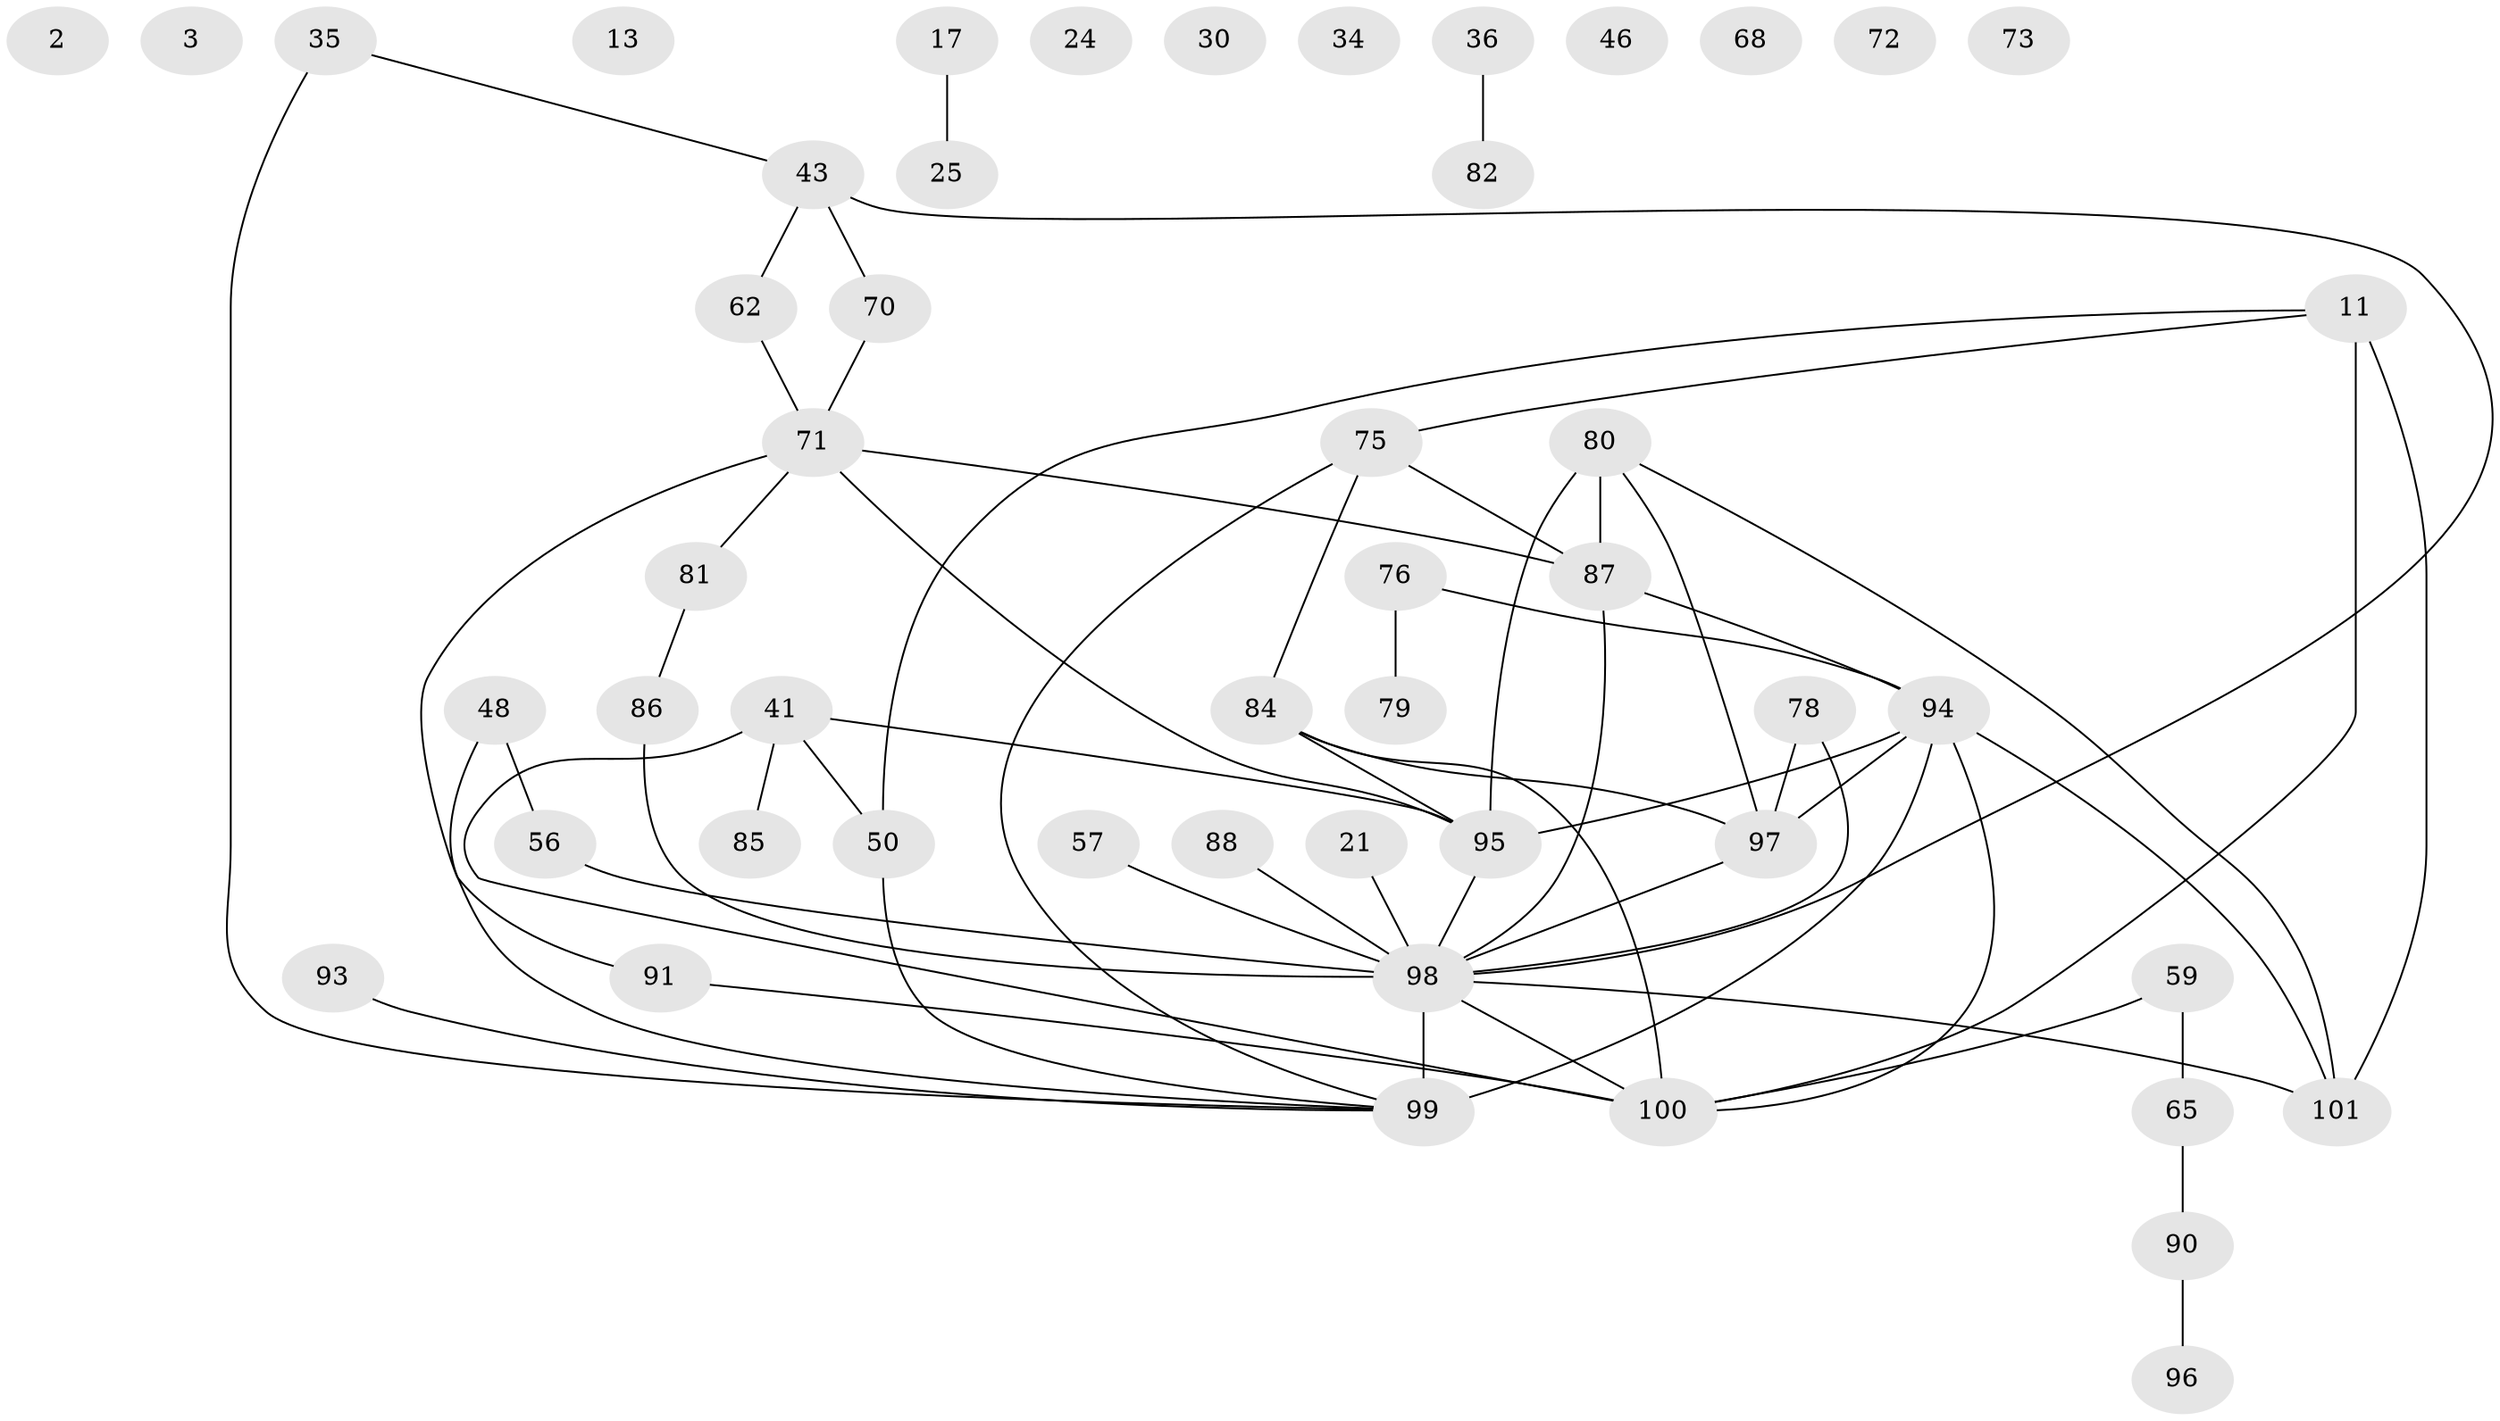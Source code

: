 // original degree distribution, {5: 0.0891089108910891, 0: 0.09900990099009901, 1: 0.18811881188118812, 4: 0.16831683168316833, 2: 0.24752475247524752, 3: 0.15841584158415842, 6: 0.0297029702970297, 7: 0.019801980198019802}
// Generated by graph-tools (version 1.1) at 2025/40/03/09/25 04:40:16]
// undirected, 50 vertices, 62 edges
graph export_dot {
graph [start="1"]
  node [color=gray90,style=filled];
  2;
  3;
  11;
  13;
  17;
  21;
  24;
  25;
  30;
  34;
  35;
  36;
  41;
  43;
  46;
  48;
  50;
  56;
  57;
  59;
  62;
  65;
  68;
  70;
  71 [super="+49"];
  72;
  73;
  75 [super="+61"];
  76;
  78;
  79;
  80 [super="+28"];
  81 [super="+53+67+47"];
  82;
  84;
  85 [super="+10"];
  86;
  87 [super="+20"];
  88;
  90;
  91;
  93 [super="+89"];
  94 [super="+51+66+77"];
  95 [super="+19+31+60"];
  96;
  97 [super="+26+42+69"];
  98 [super="+74+64"];
  99 [super="+83"];
  100 [super="+92"];
  101 [super="+1"];
  11 -- 50;
  11 -- 75;
  11 -- 100 [weight=2];
  11 -- 101 [weight=2];
  17 -- 25;
  21 -- 98;
  35 -- 43;
  35 -- 99;
  36 -- 82;
  41 -- 50;
  41 -- 100 [weight=2];
  41 -- 95;
  41 -- 85;
  43 -- 62;
  43 -- 70;
  43 -- 98;
  48 -- 56;
  48 -- 99;
  50 -- 99;
  56 -- 98;
  57 -- 98;
  59 -- 65;
  59 -- 100;
  62 -- 71;
  65 -- 90;
  70 -- 71;
  71 -- 87 [weight=2];
  71 -- 91;
  71 -- 81;
  71 -- 95;
  75 -- 84;
  75 -- 87;
  75 -- 99;
  76 -- 79;
  76 -- 94;
  78 -- 97;
  78 -- 98;
  80 -- 87 [weight=2];
  80 -- 97 [weight=2];
  80 -- 101;
  80 -- 95 [weight=2];
  81 -- 86;
  84 -- 100;
  84 -- 95;
  84 -- 97;
  86 -- 98;
  87 -- 94 [weight=2];
  87 -- 98;
  88 -- 98;
  90 -- 96;
  91 -- 100;
  93 -- 99 [weight=2];
  94 -- 100;
  94 -- 95;
  94 -- 97 [weight=3];
  94 -- 99 [weight=4];
  94 -- 101 [weight=2];
  95 -- 98;
  97 -- 98;
  98 -- 99 [weight=4];
  98 -- 100;
  98 -- 101;
}
